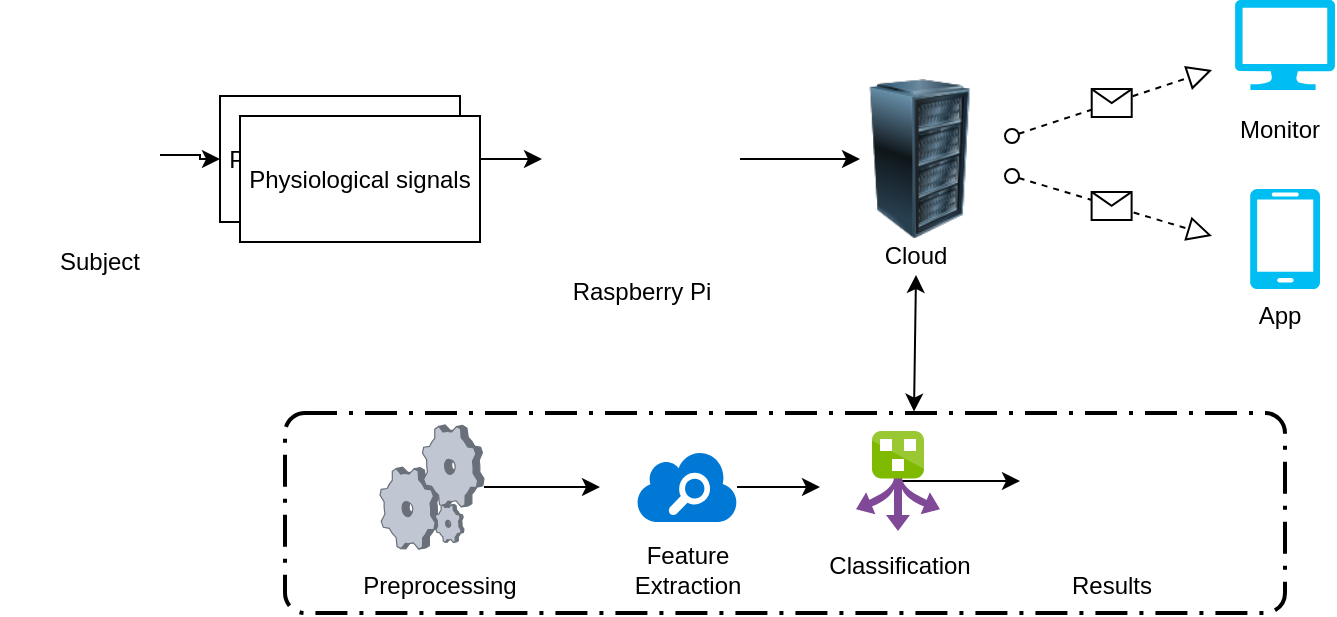 <mxfile version="11.1.4" type="github"><diagram id="stR373L_IThsCR7ddmwI" name="Page-1"><mxGraphModel dx="723" dy="383" grid="0" gridSize="10" guides="1" tooltips="1" connect="1" arrows="1" fold="1" page="1" pageScale="1" pageWidth="850" pageHeight="1100" math="0" shadow="0"><root><mxCell id="0"/><mxCell id="1" parent="0"/><mxCell id="FeJWhfQP7lieiE4DJZfP-176" value="" style="edgeStyle=orthogonalEdgeStyle;rounded=0;orthogonalLoop=1;jettySize=auto;html=1;" edge="1" parent="1" source="FeJWhfQP7lieiE4DJZfP-159" target="FeJWhfQP7lieiE4DJZfP-173"><mxGeometry relative="1" as="geometry"/></mxCell><object label="" id="FeJWhfQP7lieiE4DJZfP-159"><mxCell style="shape=image;html=1;verticalAlign=top;verticalLabelPosition=bottom;labelBackgroundColor=#ffffff;imageAspect=0;aspect=fixed;image=https://cdn2.iconfinder.com/data/icons/business-and-education-1/512/150_Sensor_body_Data_Human_Science_technology_smart-128.png;imageBackground=none;" vertex="1" parent="1"><mxGeometry x="30" y="549.5" width="80" height="80" as="geometry"/></mxCell></object><mxCell id="FeJWhfQP7lieiE4DJZfP-161" value="" style="verticalLabelPosition=bottom;html=1;verticalAlign=top;align=center;strokeColor=none;fillColor=#00BEF2;shape=mxgraph.azure.mobile;pointerEvents=1;" vertex="1" parent="1"><mxGeometry x="655" y="606.5" width="35" height="50" as="geometry"/></mxCell><mxCell id="FeJWhfQP7lieiE4DJZfP-162" value="" style="verticalLabelPosition=bottom;html=1;verticalAlign=top;align=center;strokeColor=none;fillColor=#00BEF2;shape=mxgraph.azure.computer;pointerEvents=1;" vertex="1" parent="1"><mxGeometry x="647.5" y="512" width="50" height="45" as="geometry"/></mxCell><mxCell id="FeJWhfQP7lieiE4DJZfP-187" style="edgeStyle=orthogonalEdgeStyle;rounded=0;orthogonalLoop=1;jettySize=auto;html=1;" edge="1" parent="1" source="FeJWhfQP7lieiE4DJZfP-163"><mxGeometry relative="1" as="geometry"><mxPoint x="460" y="591.5" as="targetPoint"/></mxGeometry></mxCell><mxCell id="FeJWhfQP7lieiE4DJZfP-163" value="" style="shape=image;html=1;verticalAlign=top;verticalLabelPosition=bottom;labelBackgroundColor=#ffffff;imageAspect=0;aspect=fixed;image=https://cdn2.iconfinder.com/data/icons/computer-technology-23/64/processor-Cpu-microchip-hardware-128.png" vertex="1" parent="1"><mxGeometry x="301" y="542" width="99" height="99" as="geometry"/></mxCell><mxCell id="FeJWhfQP7lieiE4DJZfP-167" value="" style="image;html=1;labelBackgroundColor=#ffffff;image=img/lib/clip_art/computers/Server_Rack_128x128.png" vertex="1" parent="1"><mxGeometry x="450" y="551.5" width="80" height="80" as="geometry"/></mxCell><mxCell id="FeJWhfQP7lieiE4DJZfP-168" value="&lt;div&gt;Subject&lt;/div&gt;&lt;div&gt;&lt;br&gt;&lt;/div&gt;" style="text;html=1;strokeColor=none;fillColor=none;align=center;verticalAlign=middle;whiteSpace=wrap;rounded=0;" vertex="1" parent="1"><mxGeometry x="60" y="640" width="40" height="20" as="geometry"/></mxCell><mxCell id="FeJWhfQP7lieiE4DJZfP-169" value="&lt;div&gt;Raspberry Pi&lt;/div&gt;&lt;div&gt;&lt;br&gt;&lt;/div&gt;" style="text;html=1;strokeColor=none;fillColor=none;align=center;verticalAlign=middle;whiteSpace=wrap;rounded=0;" vertex="1" parent="1"><mxGeometry x="310.5" y="640" width="80" height="50" as="geometry"/></mxCell><mxCell id="FeJWhfQP7lieiE4DJZfP-177" value="" style="edgeStyle=orthogonalEdgeStyle;rounded=0;orthogonalLoop=1;jettySize=auto;html=1;" edge="1" parent="1" source="FeJWhfQP7lieiE4DJZfP-173" target="FeJWhfQP7lieiE4DJZfP-163"><mxGeometry relative="1" as="geometry"/></mxCell><mxCell id="FeJWhfQP7lieiE4DJZfP-173" value="Physiological signals" style="rounded=0;whiteSpace=wrap;html=1;" vertex="1" parent="1"><mxGeometry x="140" y="560" width="120" height="63" as="geometry"/></mxCell><mxCell id="FeJWhfQP7lieiE4DJZfP-179" value="Physiological signals" style="rounded=0;whiteSpace=wrap;html=1;" vertex="1" parent="1"><mxGeometry x="150" y="570" width="120" height="63" as="geometry"/></mxCell><mxCell id="FeJWhfQP7lieiE4DJZfP-235" style="edgeStyle=orthogonalEdgeStyle;rounded=0;orthogonalLoop=1;jettySize=auto;html=1;" edge="1" parent="1" source="FeJWhfQP7lieiE4DJZfP-189"><mxGeometry relative="1" as="geometry"><mxPoint x="330" y="755.5" as="targetPoint"/></mxGeometry></mxCell><mxCell id="FeJWhfQP7lieiE4DJZfP-189" value="" style="verticalLabelPosition=bottom;aspect=fixed;html=1;verticalAlign=top;strokeColor=none;align=center;outlineConnect=0;shape=mxgraph.citrix.process;" vertex="1" parent="1"><mxGeometry x="220" y="724.5" width="52" height="62" as="geometry"/></mxCell><mxCell id="FeJWhfQP7lieiE4DJZfP-236" style="edgeStyle=orthogonalEdgeStyle;rounded=0;orthogonalLoop=1;jettySize=auto;html=1;" edge="1" parent="1" source="FeJWhfQP7lieiE4DJZfP-224"><mxGeometry relative="1" as="geometry"><mxPoint x="440" y="755.5" as="targetPoint"/></mxGeometry></mxCell><mxCell id="FeJWhfQP7lieiE4DJZfP-224" value="" style="shadow=0;dashed=0;html=1;strokeColor=none;labelPosition=center;verticalLabelPosition=bottom;verticalAlign=top;align=center;shape=mxgraph.mscae.cloud.azure_search;fillColor=#0079D6;dashPattern=1 1;" vertex="1" parent="1"><mxGeometry x="348.5" y="738" width="50" height="35" as="geometry"/></mxCell><mxCell id="FeJWhfQP7lieiE4DJZfP-228" value="" style="shape=image;html=1;verticalAlign=top;verticalLabelPosition=bottom;labelBackgroundColor=#ffffff;imageAspect=0;aspect=fixed;image=https://cdn2.iconfinder.com/data/icons/picol-vector/32/statistics-128.png;dashed=1;dashPattern=1 1;strokeColor=#003300;fillColor=none;" vertex="1" parent="1"><mxGeometry x="558" y="718.5" width="68" height="68" as="geometry"/></mxCell><mxCell id="FeJWhfQP7lieiE4DJZfP-229" value="&lt;div&gt;Cloud&lt;/div&gt;" style="text;html=1;strokeColor=none;fillColor=none;align=center;verticalAlign=middle;whiteSpace=wrap;rounded=0;dashed=1;dashPattern=1 1;" vertex="1" parent="1"><mxGeometry x="468" y="629.5" width="40" height="20" as="geometry"/></mxCell><mxCell id="FeJWhfQP7lieiE4DJZfP-230" value="Monitor" style="text;html=1;strokeColor=none;fillColor=none;align=center;verticalAlign=middle;whiteSpace=wrap;rounded=0;dashed=1;dashPattern=1 1;" vertex="1" parent="1"><mxGeometry x="650" y="567" width="40" height="20" as="geometry"/></mxCell><mxCell id="FeJWhfQP7lieiE4DJZfP-231" value="App" style="text;html=1;strokeColor=none;fillColor=none;align=center;verticalAlign=middle;whiteSpace=wrap;rounded=0;dashed=1;dashPattern=1 1;" vertex="1" parent="1"><mxGeometry x="650" y="660" width="40" height="20" as="geometry"/></mxCell><mxCell id="FeJWhfQP7lieiE4DJZfP-237" style="edgeStyle=orthogonalEdgeStyle;rounded=0;orthogonalLoop=1;jettySize=auto;html=1;" edge="1" parent="1" source="FeJWhfQP7lieiE4DJZfP-233"><mxGeometry relative="1" as="geometry"><mxPoint x="540" y="752.5" as="targetPoint"/></mxGeometry></mxCell><mxCell id="FeJWhfQP7lieiE4DJZfP-233" value="" style="aspect=fixed;html=1;perimeter=none;align=center;shadow=0;dashed=0;image;fontSize=12;image=img/lib/mscae/Route_Filter.svg;dashPattern=1 1;strokeColor=#003300;fillColor=none;direction=south;" vertex="1" parent="1"><mxGeometry x="458" y="727.5" width="42" height="50" as="geometry"/></mxCell><mxCell id="FeJWhfQP7lieiE4DJZfP-238" value="Preprocessing" style="text;html=1;strokeColor=none;fillColor=none;align=center;verticalAlign=middle;whiteSpace=wrap;rounded=0;dashed=1;dashPattern=1 1;" vertex="1" parent="1"><mxGeometry x="230" y="794.5" width="40" height="20" as="geometry"/></mxCell><mxCell id="FeJWhfQP7lieiE4DJZfP-239" value="Feature Extraction" style="text;html=1;strokeColor=none;fillColor=none;align=center;verticalAlign=middle;whiteSpace=wrap;rounded=0;dashed=1;dashPattern=1 1;" vertex="1" parent="1"><mxGeometry x="354" y="786.5" width="40" height="20" as="geometry"/></mxCell><mxCell id="FeJWhfQP7lieiE4DJZfP-240" value="Classification" style="text;html=1;strokeColor=none;fillColor=none;align=center;verticalAlign=middle;whiteSpace=wrap;rounded=0;dashed=1;dashPattern=1 1;" vertex="1" parent="1"><mxGeometry x="460" y="784.5" width="40" height="20" as="geometry"/></mxCell><mxCell id="FeJWhfQP7lieiE4DJZfP-241" value="Results" style="text;html=1;strokeColor=none;fillColor=none;align=center;verticalAlign=middle;whiteSpace=wrap;rounded=0;dashed=1;dashPattern=1 1;" vertex="1" parent="1"><mxGeometry x="566" y="794.5" width="40" height="20" as="geometry"/></mxCell><mxCell id="FeJWhfQP7lieiE4DJZfP-245" value="" style="startArrow=oval;startFill=0;startSize=7;endArrow=block;endFill=0;endSize=10;dashed=1;html=1;" edge="1" parent="1"><mxGeometry relative="1" as="geometry"><mxPoint x="536" y="580" as="sourcePoint"/><mxPoint x="636" y="547" as="targetPoint"/></mxGeometry></mxCell><mxCell id="FeJWhfQP7lieiE4DJZfP-246" value="" style="shape=message;html=1;outlineConnect=0;" vertex="1" parent="FeJWhfQP7lieiE4DJZfP-245"><mxGeometry width="20" height="14" relative="1" as="geometry"><mxPoint x="-10" y="-7" as="offset"/></mxGeometry></mxCell><mxCell id="FeJWhfQP7lieiE4DJZfP-247" value="" style="startArrow=oval;startFill=0;startSize=7;endArrow=block;endFill=0;endSize=10;dashed=1;html=1;" edge="1" parent="1"><mxGeometry relative="1" as="geometry"><mxPoint x="536" y="600" as="sourcePoint"/><mxPoint x="636" y="630" as="targetPoint"/></mxGeometry></mxCell><mxCell id="FeJWhfQP7lieiE4DJZfP-248" value="" style="shape=message;html=1;outlineConnect=0;" vertex="1" parent="FeJWhfQP7lieiE4DJZfP-247"><mxGeometry width="20" height="14" relative="1" as="geometry"><mxPoint x="-10" y="-7" as="offset"/></mxGeometry></mxCell><mxCell id="FeJWhfQP7lieiE4DJZfP-249" value="" style="rounded=1;arcSize=10;dashed=1;strokeColor=#000000;fillColor=none;gradientColor=none;dashPattern=8 3 1 3;strokeWidth=2;" vertex="1" parent="1"><mxGeometry x="172.5" y="718.5" width="500" height="100" as="geometry"/></mxCell><mxCell id="FeJWhfQP7lieiE4DJZfP-268" value="" style="endArrow=classic;startArrow=classic;html=1;entryX=0.5;entryY=1;entryDx=0;entryDy=0;exitX=0.629;exitY=-0.007;exitDx=0;exitDy=0;exitPerimeter=0;" edge="1" parent="1" source="FeJWhfQP7lieiE4DJZfP-249" target="FeJWhfQP7lieiE4DJZfP-229"><mxGeometry width="50" height="50" relative="1" as="geometry"><mxPoint x="489.5" y="709" as="sourcePoint"/><mxPoint x="489.5" y="659" as="targetPoint"/></mxGeometry></mxCell></root></mxGraphModel></diagram></mxfile>